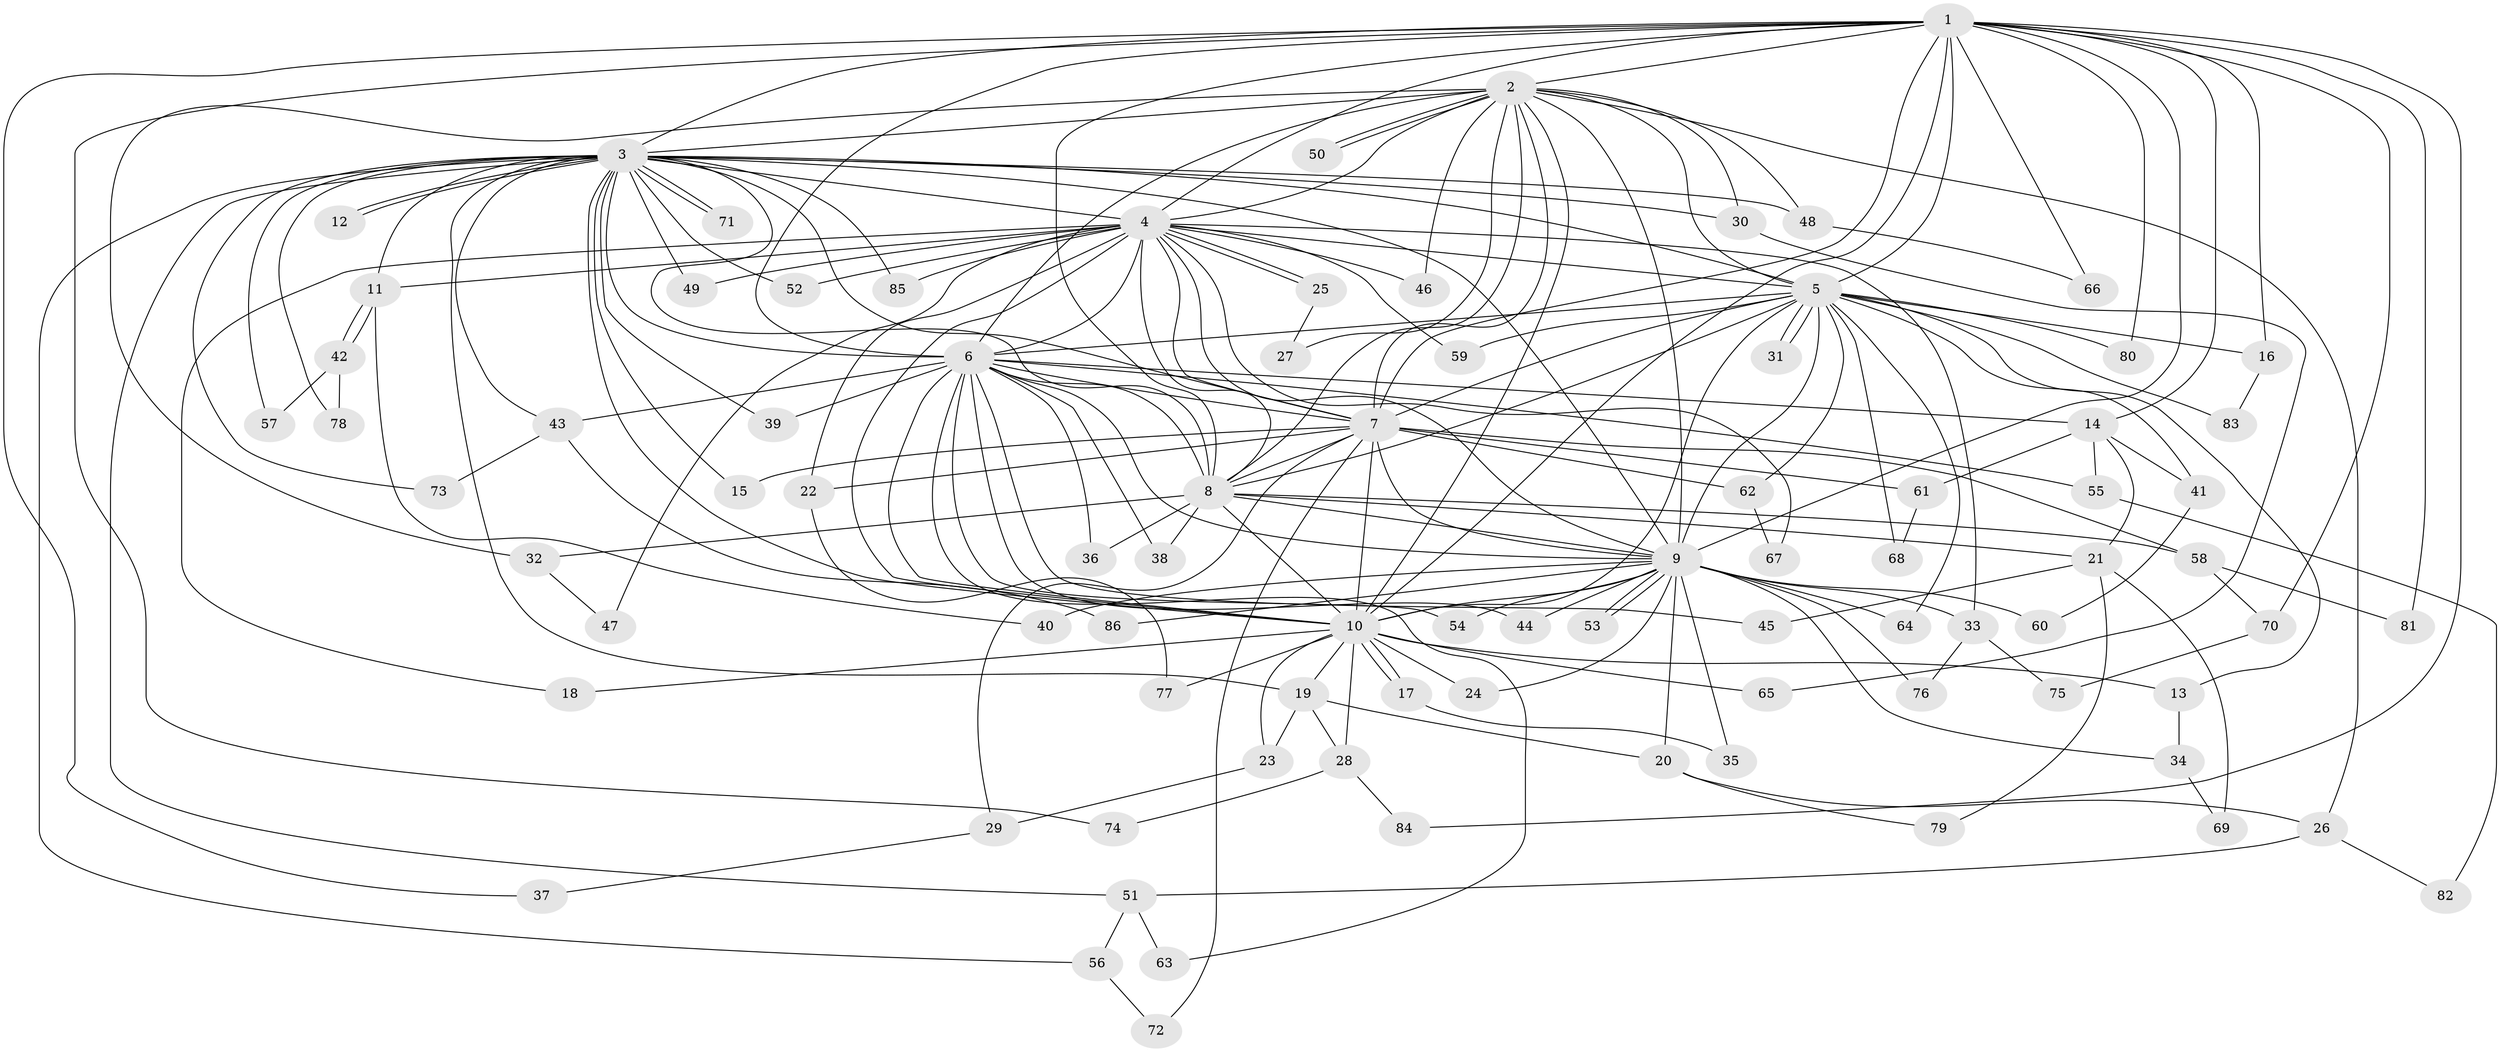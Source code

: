 // coarse degree distribution, {25: 0.016666666666666666, 18: 0.016666666666666666, 22: 0.016666666666666666, 4: 0.08333333333333333, 1: 0.16666666666666666, 3: 0.13333333333333333, 2: 0.48333333333333334, 6: 0.016666666666666666, 15: 0.016666666666666666, 5: 0.03333333333333333, 14: 0.016666666666666666}
// Generated by graph-tools (version 1.1) at 2025/49/03/04/25 21:49:26]
// undirected, 86 vertices, 197 edges
graph export_dot {
graph [start="1"]
  node [color=gray90,style=filled];
  1;
  2;
  3;
  4;
  5;
  6;
  7;
  8;
  9;
  10;
  11;
  12;
  13;
  14;
  15;
  16;
  17;
  18;
  19;
  20;
  21;
  22;
  23;
  24;
  25;
  26;
  27;
  28;
  29;
  30;
  31;
  32;
  33;
  34;
  35;
  36;
  37;
  38;
  39;
  40;
  41;
  42;
  43;
  44;
  45;
  46;
  47;
  48;
  49;
  50;
  51;
  52;
  53;
  54;
  55;
  56;
  57;
  58;
  59;
  60;
  61;
  62;
  63;
  64;
  65;
  66;
  67;
  68;
  69;
  70;
  71;
  72;
  73;
  74;
  75;
  76;
  77;
  78;
  79;
  80;
  81;
  82;
  83;
  84;
  85;
  86;
  1 -- 2;
  1 -- 3;
  1 -- 4;
  1 -- 5;
  1 -- 6;
  1 -- 7;
  1 -- 8;
  1 -- 9;
  1 -- 10;
  1 -- 14;
  1 -- 16;
  1 -- 37;
  1 -- 66;
  1 -- 70;
  1 -- 74;
  1 -- 80;
  1 -- 81;
  1 -- 84;
  2 -- 3;
  2 -- 4;
  2 -- 5;
  2 -- 6;
  2 -- 7;
  2 -- 8;
  2 -- 9;
  2 -- 10;
  2 -- 26;
  2 -- 27;
  2 -- 30;
  2 -- 32;
  2 -- 46;
  2 -- 48;
  2 -- 50;
  2 -- 50;
  3 -- 4;
  3 -- 5;
  3 -- 6;
  3 -- 7;
  3 -- 8;
  3 -- 9;
  3 -- 10;
  3 -- 11;
  3 -- 12;
  3 -- 12;
  3 -- 15;
  3 -- 19;
  3 -- 30;
  3 -- 39;
  3 -- 43;
  3 -- 48;
  3 -- 49;
  3 -- 51;
  3 -- 52;
  3 -- 56;
  3 -- 57;
  3 -- 71;
  3 -- 71;
  3 -- 73;
  3 -- 78;
  3 -- 85;
  4 -- 5;
  4 -- 6;
  4 -- 7;
  4 -- 8;
  4 -- 9;
  4 -- 10;
  4 -- 11;
  4 -- 18;
  4 -- 22;
  4 -- 25;
  4 -- 25;
  4 -- 33;
  4 -- 46;
  4 -- 47;
  4 -- 49;
  4 -- 52;
  4 -- 59;
  4 -- 67;
  4 -- 85;
  5 -- 6;
  5 -- 7;
  5 -- 8;
  5 -- 9;
  5 -- 10;
  5 -- 13;
  5 -- 16;
  5 -- 31;
  5 -- 31;
  5 -- 41;
  5 -- 59;
  5 -- 62;
  5 -- 64;
  5 -- 68;
  5 -- 80;
  5 -- 83;
  6 -- 7;
  6 -- 8;
  6 -- 9;
  6 -- 10;
  6 -- 14;
  6 -- 36;
  6 -- 38;
  6 -- 39;
  6 -- 43;
  6 -- 44;
  6 -- 45;
  6 -- 54;
  6 -- 55;
  6 -- 63;
  7 -- 8;
  7 -- 9;
  7 -- 10;
  7 -- 15;
  7 -- 22;
  7 -- 29;
  7 -- 58;
  7 -- 61;
  7 -- 62;
  7 -- 72;
  8 -- 9;
  8 -- 10;
  8 -- 21;
  8 -- 32;
  8 -- 36;
  8 -- 38;
  8 -- 58;
  9 -- 10;
  9 -- 20;
  9 -- 24;
  9 -- 33;
  9 -- 34;
  9 -- 35;
  9 -- 40;
  9 -- 44;
  9 -- 53;
  9 -- 53;
  9 -- 54;
  9 -- 60;
  9 -- 64;
  9 -- 76;
  9 -- 86;
  10 -- 13;
  10 -- 17;
  10 -- 17;
  10 -- 18;
  10 -- 19;
  10 -- 23;
  10 -- 24;
  10 -- 28;
  10 -- 65;
  10 -- 77;
  11 -- 40;
  11 -- 42;
  11 -- 42;
  13 -- 34;
  14 -- 21;
  14 -- 41;
  14 -- 55;
  14 -- 61;
  16 -- 83;
  17 -- 35;
  19 -- 20;
  19 -- 23;
  19 -- 28;
  20 -- 26;
  20 -- 79;
  21 -- 45;
  21 -- 69;
  21 -- 79;
  22 -- 77;
  23 -- 29;
  25 -- 27;
  26 -- 51;
  26 -- 82;
  28 -- 74;
  28 -- 84;
  29 -- 37;
  30 -- 65;
  32 -- 47;
  33 -- 75;
  33 -- 76;
  34 -- 69;
  41 -- 60;
  42 -- 57;
  42 -- 78;
  43 -- 73;
  43 -- 86;
  48 -- 66;
  51 -- 56;
  51 -- 63;
  55 -- 82;
  56 -- 72;
  58 -- 70;
  58 -- 81;
  61 -- 68;
  62 -- 67;
  70 -- 75;
}
